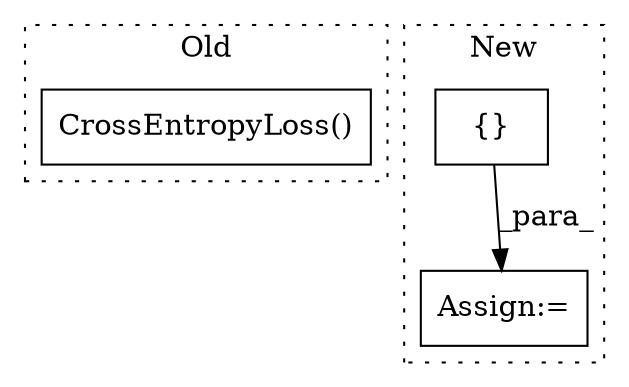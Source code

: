 digraph G {
subgraph cluster0 {
1 [label="CrossEntropyLoss()" a="75" s="373" l="21" shape="box"];
label = "Old";
style="dotted";
}
subgraph cluster1 {
2 [label="{}" a="59" s="1357,1357" l="2,1" shape="box"];
3 [label="Assign:=" a="68" s="1354" l="3" shape="box"];
label = "New";
style="dotted";
}
2 -> 3 [label="_para_"];
}